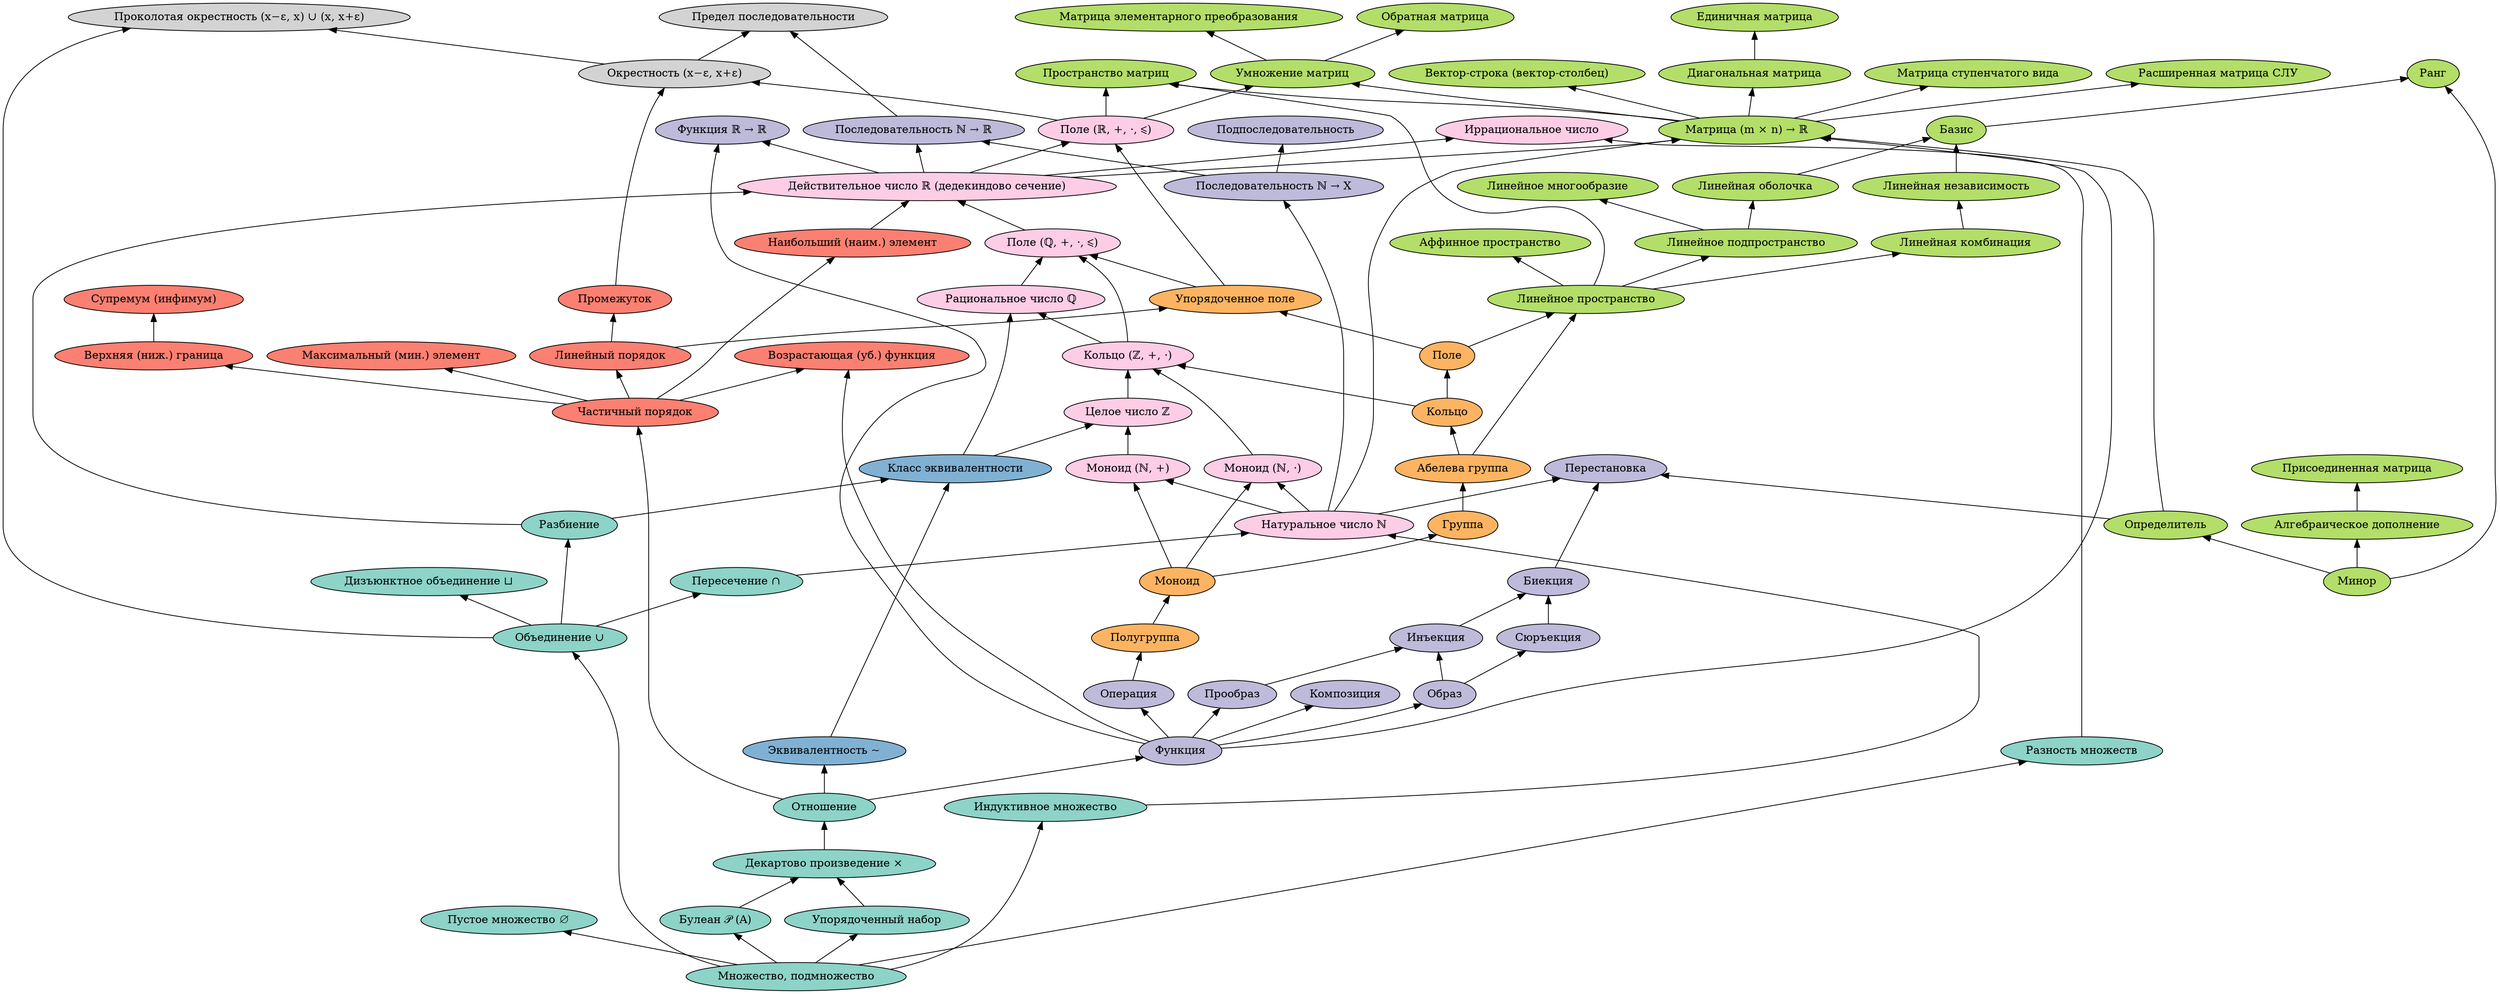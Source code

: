 digraph a {
node[colorscheme=set312;style=filled]
clusterrank=global
graph[style=dotted]
edge [dir="back"]
subgraph cluster_set_theory {
    label="Теория множеств"
    node[fillcolor = 1]
    set[label="Множество, подмножество"]
    empty_set[label="Пустое множество ∅"]
    union[label="Объединение ∪"]
    power_set[label="Булеан 𝒫 (A)"]
    intersection[label="Пересечение ∩"]
    cartesian_product[label="Декартово произведение ×"]
    tuple[label="Упорядоченный набор"]
    partition[label="Разбиение"]
    disjoint_union[label="Дизъюнктное объединение ⊔"]
    complement[label="Разность множеств"]
    inductive_set[label="Индуктивное множество"]

    empty_set -> set
    tuple -> set
    cartesian_product -> power_set
    cartesian_product -> tuple
    power_set -> set
    union -> set
    intersection -> union
    partition -> union
    disjoint_union -> union
    complement -> set
    inductive_set -> set

    // Relations
    subgraph relations {
        label = "Отношения"

        finitary_relation[label="Отношение"]
        finitary_relation -> cartesian_product

        // Functions
        subgraph cluster_functions {
            label = "Функции"
            node[fillcolor = 3]
            function -> finitary_relation
            function[label="Функция"]
            injection[label="Инъекция"]
            surjection[label="Сюръекция"]
            bijection[label="Биекция"]
            operation[label="Операция"]
            image[label="Образ"]
            preimage[label="Прообраз"]

            composition[label="Композиция"]
            image -> function
            preimage -> function
            injection -> image
            injection -> preimage
            operation -> function
            surjection -> image
            bijection -> surjection
            bijection -> injection
            composition -> function

            subgraph cluster_permutations {
                label = "Перестановки"
                permutation[label="Перестановка"]
                permutation -> bijection
            }

            subgraph cluster_sequences {
                label = "Последовательности"
                sequence[label="Последовательность ℕ → X"]
                subsequence[label="Подпоследовательность"]
                subsequence -> sequence
                real_sequence[label="Последовательность ℕ → ℝ"]
                real_sequence -> sequence
            }

            real_function[label="Функция ℝ → ℝ"]
            real_function -> function
        }

        // Order theory
        subgraph cluster_order_theory {
            label="Порядок"
            node[fillcolor = 4]
            order[label="Частичный порядок"]
            linear_order[label="Линейный порядок"]
            greatest_least_element[label="Наибольший (наим.) элемент"]
            maximal_minimal_element[label="Максимальный (мин.) элемент"]
            upper_lower_bound[label="Верхняя (ниж.) граница"]
            supremum_infimum[label="Супремум (инфимум)"]
            increasing_decreasing_function[label="Возрастающая (уб.) функция"]
            interval[label="Промежуток"]
            maximal_minimal_element -> order
            greatest_least_element -> order
            upper_lower_bound -> order
            supremum_infimum -> upper_lower_bound
            increasing_decreasing_function -> order
            increasing_decreasing_function -> function
            interval -> linear_order
            linear_order -> order
            order -> finitary_relation
        }

        // Order theory
        subgraph cluster_equivalence {
            label = "Эквивалентность"
            node[fillcolor = 5]
            equivalence[label="Эквивалентность ~"]
            equivalence_class[label="Класс эквивалентности"]
            equivalence_class -> equivalence
            equivalence -> finitary_relation
            equivalence_class -> partition
        }
    }
}
// Abstract algebra
subgraph cluster_abstract_algebra {
    label="Алгебраические структуры"
    node[fillcolor = 6]
    semigroup[label="Полугруппа"]
    monoid[label="Моноид"]
    group[label="Группа"]
    abelian_group[label="Абелева группа"]
    ring[label="Кольцо"]
    field[label="Поле"]
    ordered_field[label="Упорядоченное поле"]
    semigroup -> operation
    monoid -> semigroup
    group -> monoid
    field -> ring
    ring -> abelian_group
    ordered_field -> field
    ordered_field -> linear_order
    abelian_group -> group
}

subgraph cluster_linear_algebra {
    label="Линейная алгебра"
    node[fillcolor = 7]
    linear_space[label="Линейное пространство"]
    linear_subspace[label="Линейное подпространство"]
    linear_combination[label="Линейная комбинация"]
    linear_independence[label="Линейная независимость"]
    linear_span[label="Линейная оболочка"]
    linear_manifold[label="Линейное многообразие"]
    basis[label="Базис"]

    linear_space -> abelian_group
    linear_space -> field
    linear_subspace -> linear_space
    linear_combination -> linear_space
    linear_independence -> linear_combination
    linear_span -> linear_subspace
    linear_manifold -> linear_subspace
    basis -> linear_span
    basis -> linear_independence

    affine_space[label="Аффинное пространство"]
    affine_space -> linear_space

    // Matrix
    real_matrix[label="Матрица (m × n) → ℝ"]
    real_matrix_space[label="Пространство матриц"]
    real_matrix -> function

    row_column_vector[label="Вектор-строка (вектор-столбец)"]
    row_column_vector -> real_matrix

    diagonal_matrix[label="Диагональная матрица"]
    diagonal_matrix -> real_matrix

    identity_matrix[label="Единичная матрица"]
    identity_matrix -> diagonal_matrix

    row_echelon_form[label="Матрица ступенчатого вида"]
    row_echelon_form -> real_matrix

    real_matrix_space -> real_matrix
    real_matrix_space -> linear_space
    matrix_multiplication[label="Умножение матриц"]
    matrix_multiplication -> real_matrix

    elementary_matrix[label="Матрица элементарного преобразования"]
    elementary_matrix -> matrix_multiplication

    inverse_matrix[label="Обратная матрица"]
    inverse_matrix -> matrix_multiplication

    determinant[label="Определитель"]
    real_matrix -> determinant
    permutation -> determinant

    minor[label="Минор"]
    determinant -> minor

    algebraic_complement[label="Алгебраическое дополнение"]
    algebraic_complement -> minor

    adjugate_matrix[label="Присоединенная матрица"]
    adjugate_matrix -> algebraic_complement

    rank[label="Ранг"]
    rank -> minor
    rank -> basis

    augmented_matrix[label="Расширенная матрица СЛУ"]
    augmented_matrix -> real_matrix
}

subgraph cluster_number_systems {
    label = "Числовые системы"
    node[fillcolor = 8]

    natural_number[label="Натуральное число ℕ"]
    natural_monoid_additive[label="Моноид (ℕ, +)"]
    natural_monoid_multiplicative[label="Моноид (ℕ, ⋅)"]
    natural_number -> intersection
    natural_number -> inductive_set
    natural_monoid_additive -> monoid
    natural_monoid_additive -> natural_number
    natural_monoid_multiplicative -> monoid
    natural_monoid_multiplicative -> natural_number
    permutation -> natural_number
    sequence -> natural_number
    real_matrix -> natural_number

    integer_number[label="Целое число ℤ"]
    integer_ring[label="Кольцо (ℤ, +, ⋅)"]
    integer_ring -> integer_number
    integer_ring -> natural_monoid_multiplicative
    integer_ring -> ring
    integer_number -> equivalence_class
    integer_number -> natural_monoid_additive

    rational_number[label="Рациональное число ℚ"]
    rational_field[label="Поле (ℚ, +, ⋅, ⩽)"]

    rational_number -> equivalence_class
    rational_number -> integer_ring
    rational_field -> ordered_field
    rational_field -> rational_number
    rational_field -> integer_ring

    irrational_number[label="Иррациональное число"]
    irrational_number -> real_number
    irrational_number -> complement

    real_number[label="Действительное число ℝ (дедекиндово сечение)"]
    real_field[label="Поле (ℝ, +, ⋅, ⩽)"]
    real_number -> rational_field
    real_number -> partition
    real_number -> greatest_least_element
    real_field -> ordered_field
    real_field -> real_number
    real_sequence -> real_number
    real_matrix -> real_number
    real_function -> real_number
    real_matrix_space -> real_field
    matrix_multiplication -> real_field
}

neighborhood[label="Окрестность (x−ε, x+ε)"]
neighborhood -> real_field
neighborhood -> interval
deleted_neighborhood[label="Проколотая окрестность (x−ε, x) ∪ (x, x+ε)"]
deleted_neighborhood -> neighborhood
deleted_neighborhood -> union   
sequence_limit[label="Предел последовательности"]
sequence_limit -> real_sequence
sequence_limit -> neighborhood
}
